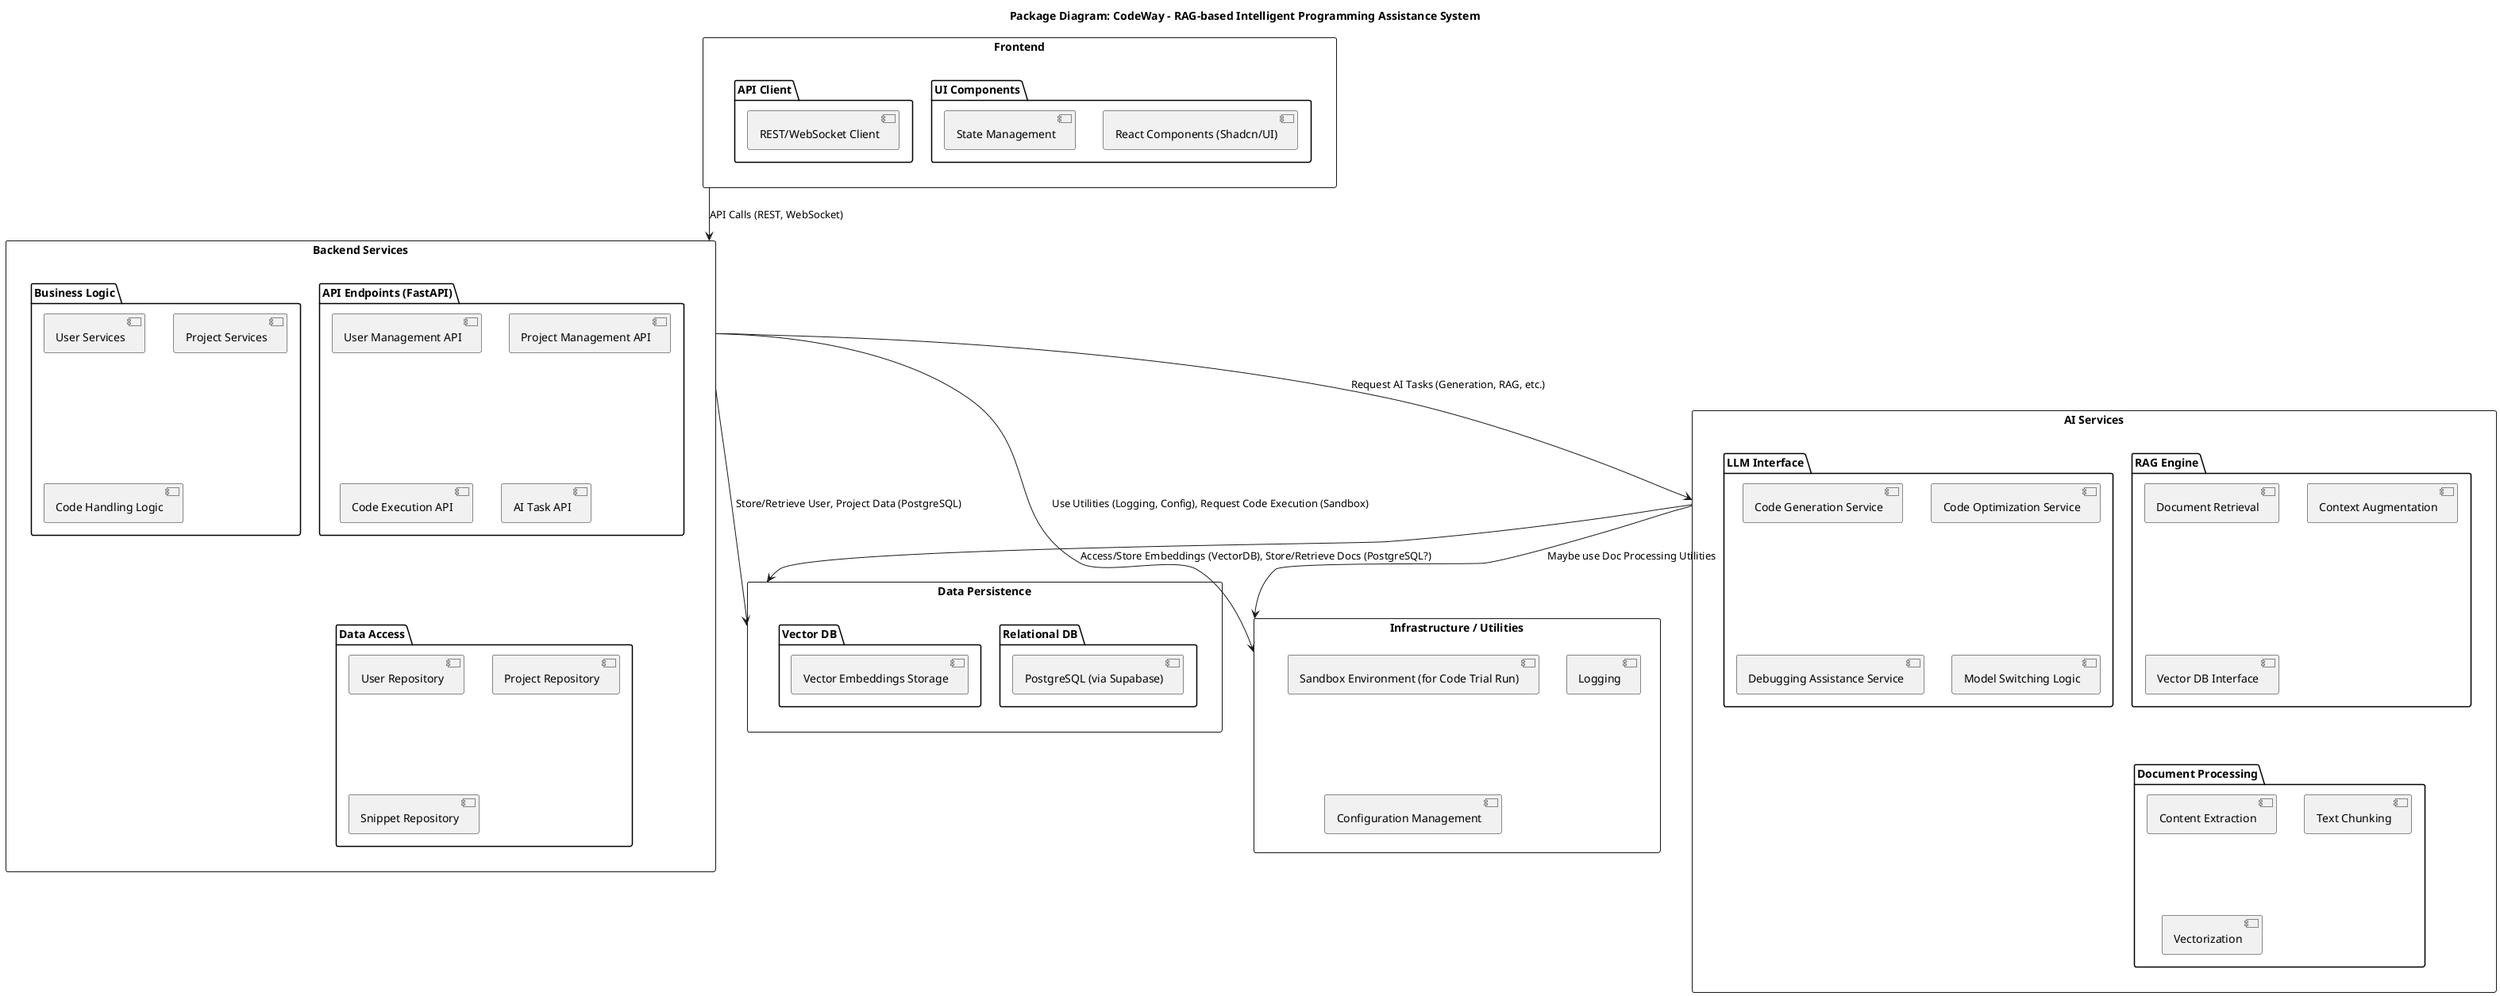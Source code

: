 @startuml
title Package Diagram: CodeWay - RAG-based Intelligent Programming Assistance System

skinparam packageStyle rect

package "Frontend" as FE {
  folder "UI Components" {
    [React Components (Shadcn/UI)]
    [State Management]
  }
  folder "API Client" {
    [REST/WebSocket Client]
  }
}

package "Backend Services" as BE {
  folder "API Endpoints (FastAPI)" {
    [User Management API]
    [Project Management API]
    [Code Execution API]
    [AI Task API]
  }
  folder "Business Logic" {
    [User Services]
    [Project Services]
    [Code Handling Logic]
  }
  folder "Data Access" {
    [User Repository]
    [Project Repository]
    [Snippet Repository]
  }
}

package "AI Services" as AISvc {
  folder "RAG Engine" {
    [Document Retrieval]
    [Context Augmentation]
    [Vector DB Interface]
  }
  folder "LLM Interface" {
    [Code Generation Service]
    [Code Optimization Service]
    [Debugging Assistance Service]
    [Model Switching Logic]
  }
  folder "Document Processing" {
    [Content Extraction]
    [Text Chunking]
    [Vectorization]
  }
}

package "Data Persistence" as DB {
  folder "Relational DB" {
    [PostgreSQL (via Supabase)]
  }
  folder "Vector DB" {
    [Vector Embeddings Storage]
  }
}

package "Infrastructure / Utilities" as Infra {
  [Sandbox Environment (for Code Trial Run)]
  [Logging]
  [Configuration Management]
}

' Dependencies
FE --> BE : API Calls (REST, WebSocket)
BE --> AISvc : Request AI Tasks (Generation, RAG, etc.)
BE --> DB : Store/Retrieve User, Project Data (PostgreSQL)
BE --> Infra : Use Utilities (Logging, Config), Request Code Execution (Sandbox)

AISvc --> DB : Access/Store Embeddings (VectorDB), Store/Retrieve Docs (PostgreSQL?)
AISvc --> Infra : Maybe use Doc Processing Utilities

@enduml